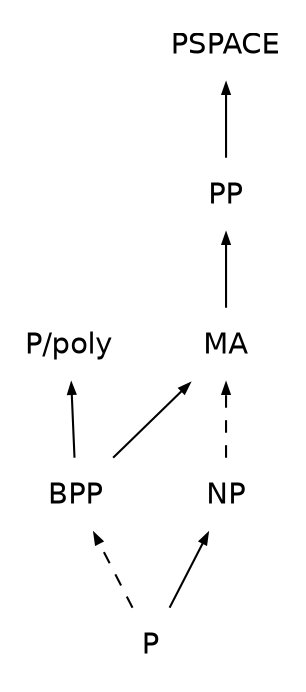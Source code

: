 digraph G {
rankdir="BT";
node [shape="plaintext" fontname="Helvetica"];
edge[arrowsize=0.5];
P -> BPP [style="dashed"];
BPP -> "P/poly";
P -> NP;
NP -> MA [style="dashed"];
BPP -> MA -> PP -> PSPACE;
}
